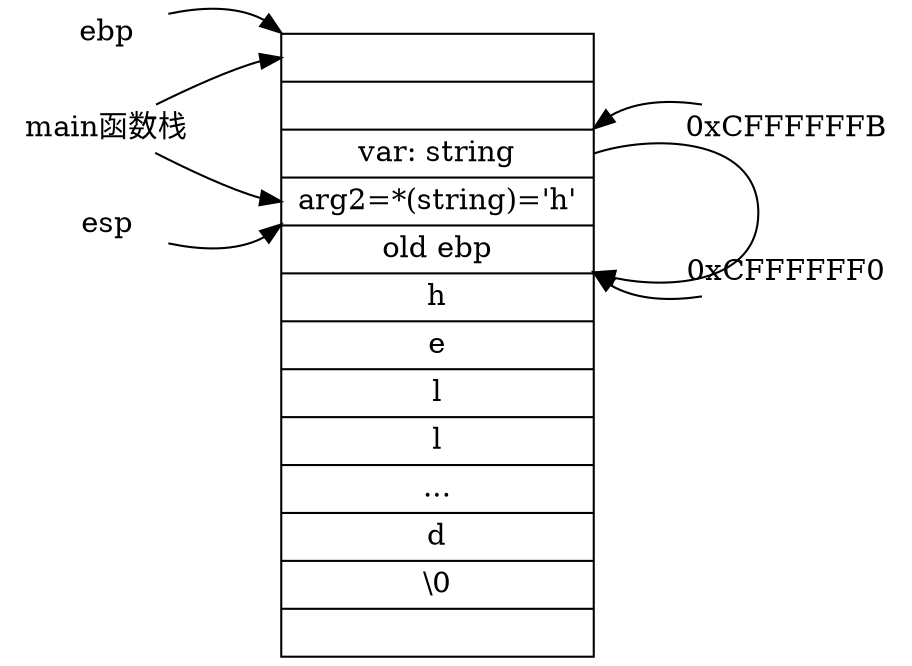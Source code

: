 digraph G{
        rankdir=LR;
        node[shape=record,width=.8,height=.1];
        //node0 [label ="<fb>|<f0>|<f1> var: string|<f1_1> arg2=*(string)=\'h\'| <f1_2> arg1=\"%c\">|<f2> 返回地址 |<f3> old ebp|<f4> h|<f5>e|<f6>l|<f7>l|...|<f8>d|<f9>\\0|"];
        node0 [label ="<fb>|<f0>|<f1> var: string|<f1_1> arg2=*(string)=\'h\'|<f3> old ebp|<f4> h|<f5>e|<f6>l|<f7>l|...|<f8>d|<f9>\\0|"];
        
        stack_main [shape=plaintext,label="main函数栈"];
        //stack_f1 [shape=plaintext,label="get_memory函数栈"];
        ebp [shape=plaintext,label="ebp"];
        esp [shape=plaintext,label="esp"];
        //eax [shape=plaintext,label="eax"];

        //node0:f4:ne->node0:f1[dir=back];
        node0:f1:e->node0:f4:ne;
        //eax->node0:f4:nw;
        stack_main->node0:fb;
        stack_main->node0:f1_1;
        //stack_f1->node0:f4;
        //stack_f1->node0:f9;
        esp->node0:f1_1:sw;
        ebp->node0:fb:nw;
        //node0:f3:e->node0:fb:e;
        //node0:f1-> null[shape=plaintext];

        addr1 [shape=plaintext,label="0xCFFFFFFB"];
        addr2 [shape=plaintext,label="0xCFFFFFF0"];

        node0:f1:ne->addr1[dir=back];
        node0:f3:se->addr2[dir=back];
}